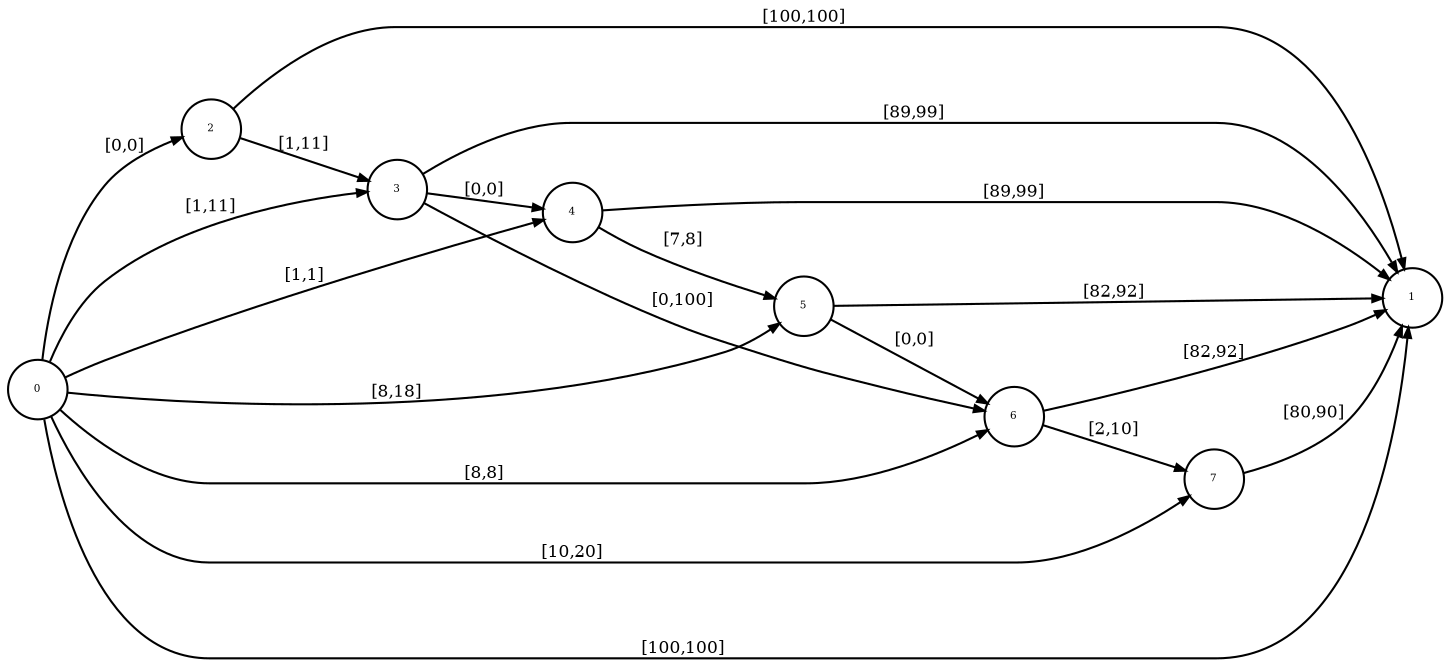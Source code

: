 digraph stnu {
	rankdir=LR;
	node [with=.2, height=.2, fontsize=5, shape=circle, style=filled, fillcolor=white];	2 -> 1 [fontsize=8, arrowsize= .5, label = "[100,100]"];
	2 -> 3 [fontsize=8, arrowsize= .5, label = "[1,11]"];
	3 -> 1 [fontsize=8, arrowsize= .5, label = "[89,99]"];
	3 -> 4 [fontsize=8, arrowsize= .5, label = "[0,0]"];
	3 -> 6 [fontsize=8, arrowsize= .5, label = "[0,100]"];
	4 -> 1 [fontsize=8, arrowsize= .5, label = "[89,99]"];
	4 -> 5 [fontsize=8, arrowsize= .5, label = "[7,8]"];
	5 -> 1 [fontsize=8, arrowsize= .5, label = "[82,92]"];
	5 -> 6 [fontsize=8, arrowsize= .5, label = "[0,0]"];
	6 -> 1 [fontsize=8, arrowsize= .5, label = "[82,92]"];
	6 -> 7 [fontsize=8, arrowsize= .5, label = "[2,10]"];
	7 -> 1 [fontsize=8, arrowsize= .5, label = "[80,90]"];
	0 -> 1 [fontsize=8, arrowsize= .5, label = "[100,100]"];
	0 -> 2 [fontsize=8, arrowsize= .5, label = "[0,0]"];
	0 -> 3 [fontsize=8, arrowsize= .5, label = "[1,11]"];
	0 -> 4 [fontsize=8, arrowsize= .5, label = "[1,1]"];
	0 -> 5 [fontsize=8, arrowsize= .5, label = "[8,18]"];
	0 -> 6 [fontsize=8, arrowsize= .5, label = "[8,8]"];
	0 -> 7 [fontsize=8, arrowsize= .5, label = "[10,20]"];

}

